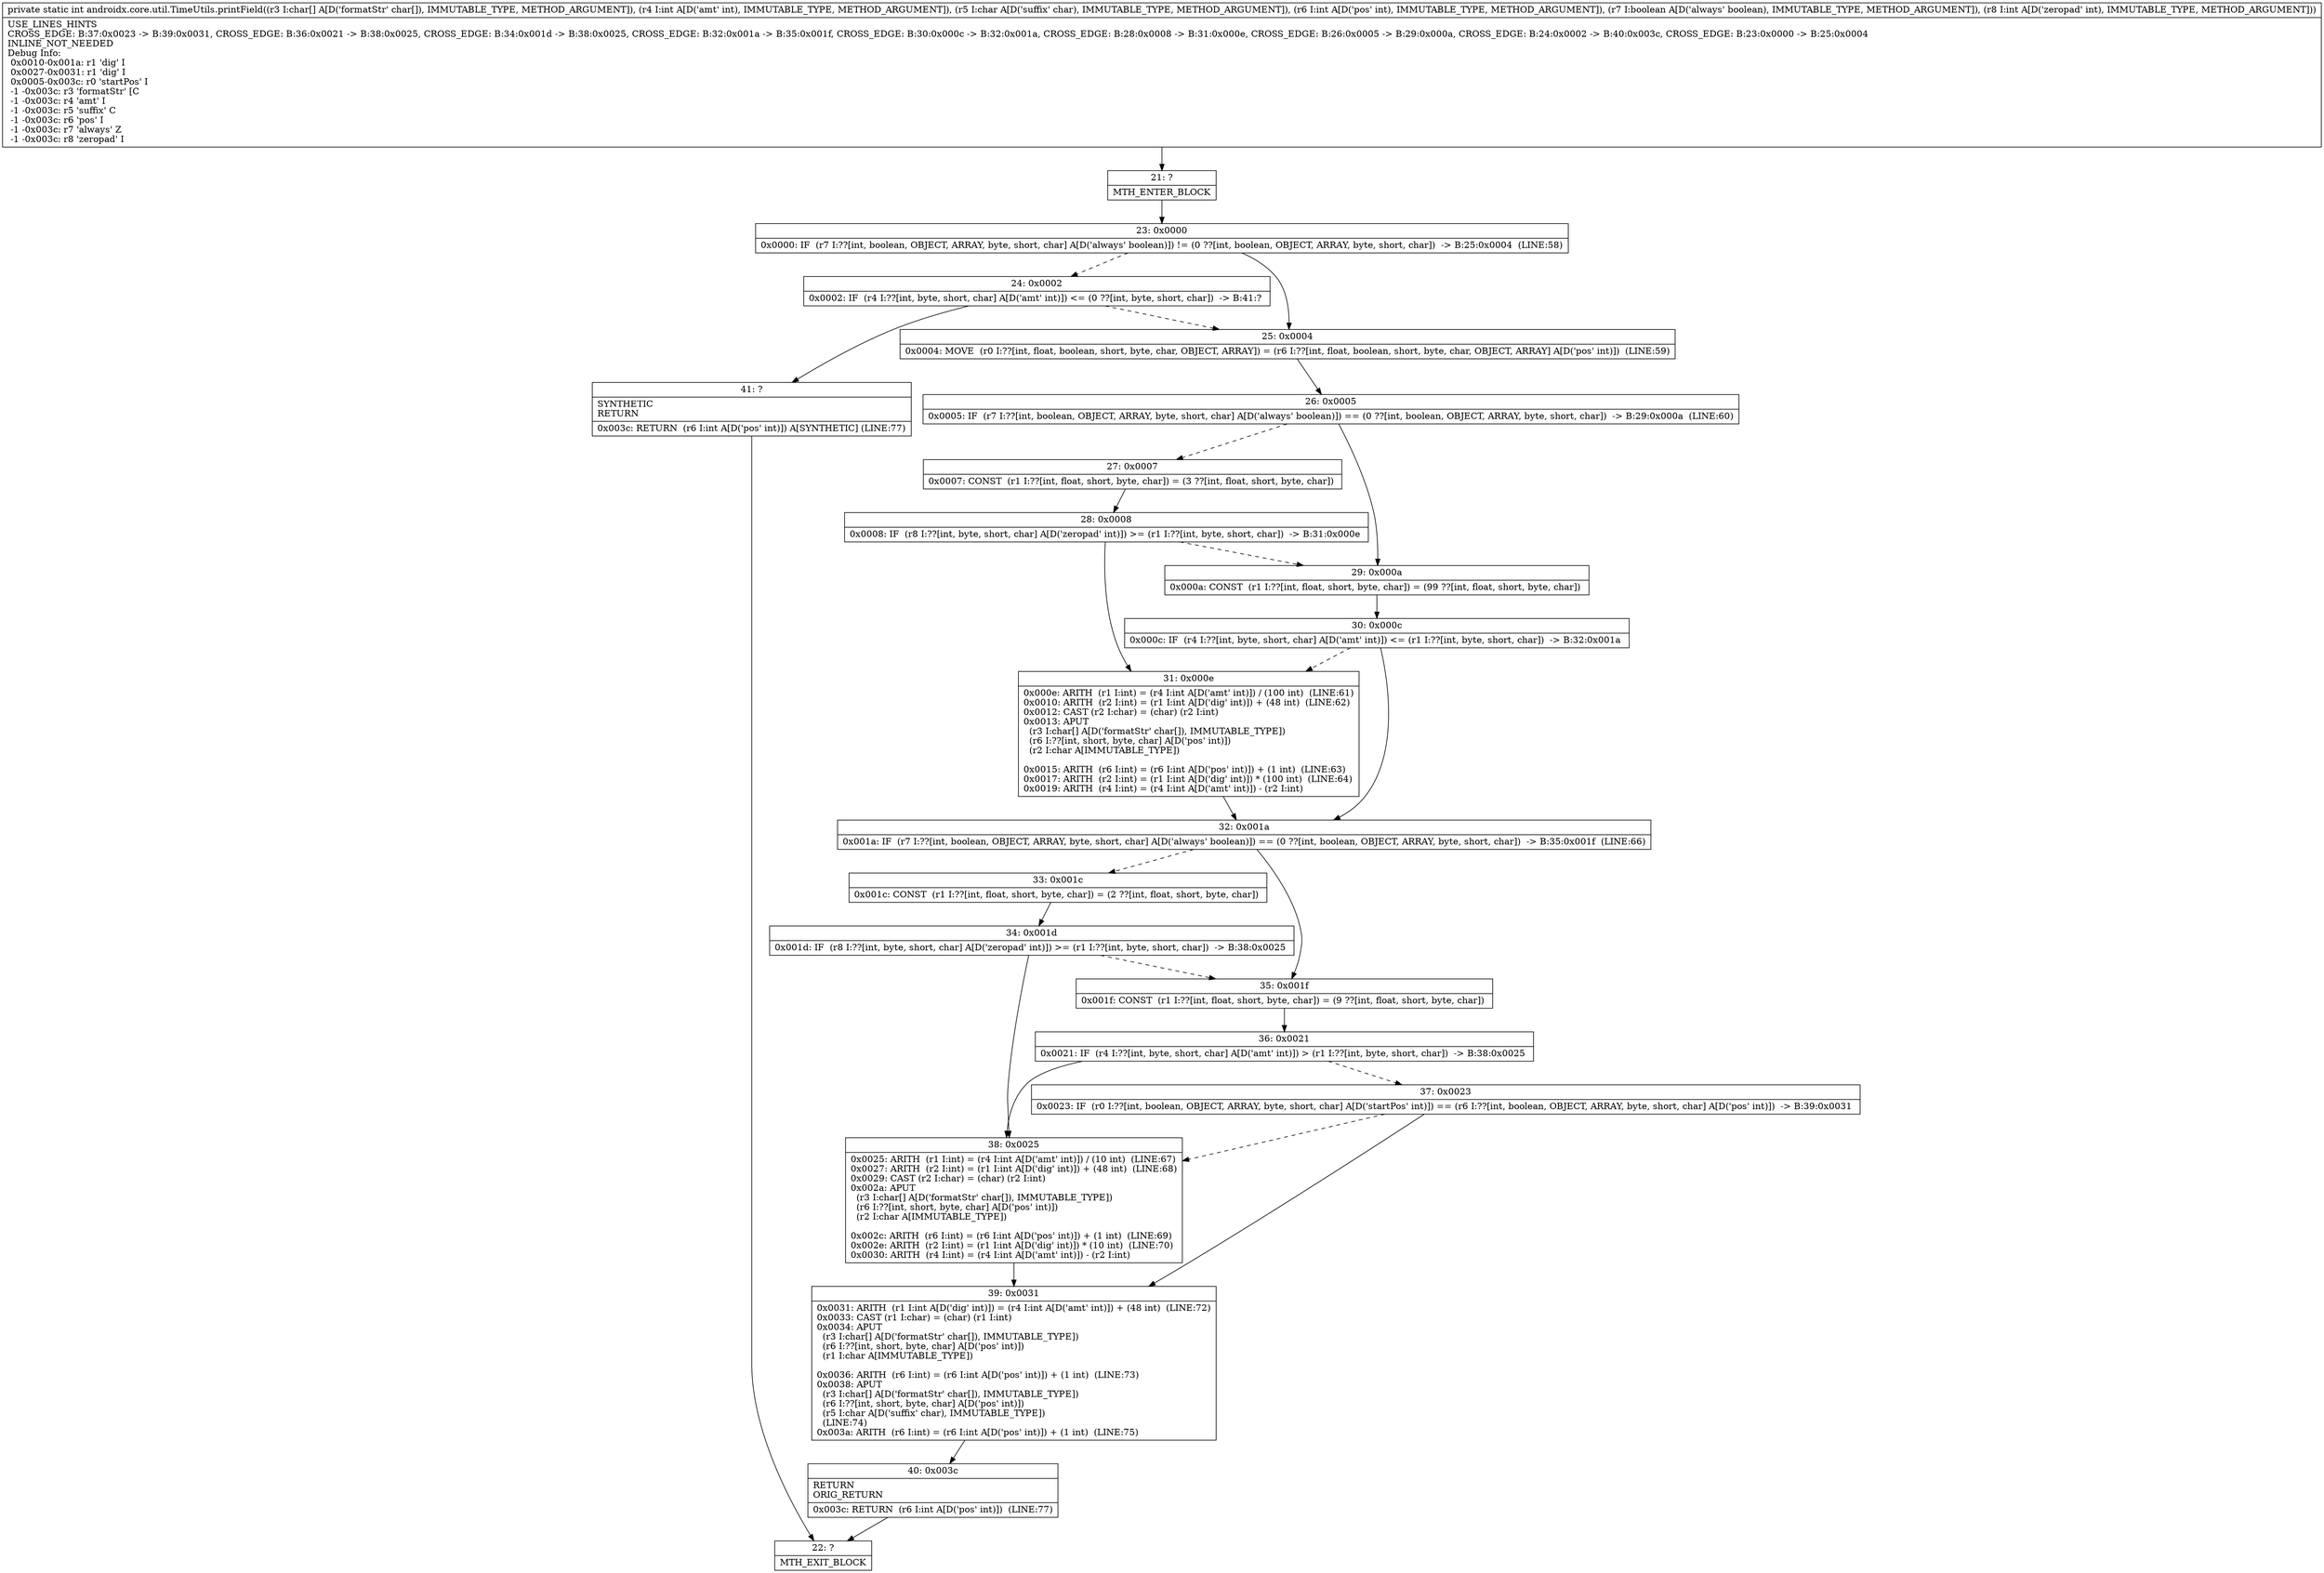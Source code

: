 digraph "CFG forandroidx.core.util.TimeUtils.printField([CICIZI)I" {
Node_21 [shape=record,label="{21\:\ ?|MTH_ENTER_BLOCK\l}"];
Node_23 [shape=record,label="{23\:\ 0x0000|0x0000: IF  (r7 I:??[int, boolean, OBJECT, ARRAY, byte, short, char] A[D('always' boolean)]) != (0 ??[int, boolean, OBJECT, ARRAY, byte, short, char])  \-\> B:25:0x0004  (LINE:58)\l}"];
Node_24 [shape=record,label="{24\:\ 0x0002|0x0002: IF  (r4 I:??[int, byte, short, char] A[D('amt' int)]) \<= (0 ??[int, byte, short, char])  \-\> B:41:? \l}"];
Node_41 [shape=record,label="{41\:\ ?|SYNTHETIC\lRETURN\l|0x003c: RETURN  (r6 I:int A[D('pos' int)]) A[SYNTHETIC] (LINE:77)\l}"];
Node_22 [shape=record,label="{22\:\ ?|MTH_EXIT_BLOCK\l}"];
Node_25 [shape=record,label="{25\:\ 0x0004|0x0004: MOVE  (r0 I:??[int, float, boolean, short, byte, char, OBJECT, ARRAY]) = (r6 I:??[int, float, boolean, short, byte, char, OBJECT, ARRAY] A[D('pos' int)])  (LINE:59)\l}"];
Node_26 [shape=record,label="{26\:\ 0x0005|0x0005: IF  (r7 I:??[int, boolean, OBJECT, ARRAY, byte, short, char] A[D('always' boolean)]) == (0 ??[int, boolean, OBJECT, ARRAY, byte, short, char])  \-\> B:29:0x000a  (LINE:60)\l}"];
Node_27 [shape=record,label="{27\:\ 0x0007|0x0007: CONST  (r1 I:??[int, float, short, byte, char]) = (3 ??[int, float, short, byte, char]) \l}"];
Node_28 [shape=record,label="{28\:\ 0x0008|0x0008: IF  (r8 I:??[int, byte, short, char] A[D('zeropad' int)]) \>= (r1 I:??[int, byte, short, char])  \-\> B:31:0x000e \l}"];
Node_31 [shape=record,label="{31\:\ 0x000e|0x000e: ARITH  (r1 I:int) = (r4 I:int A[D('amt' int)]) \/ (100 int)  (LINE:61)\l0x0010: ARITH  (r2 I:int) = (r1 I:int A[D('dig' int)]) + (48 int)  (LINE:62)\l0x0012: CAST (r2 I:char) = (char) (r2 I:int) \l0x0013: APUT  \l  (r3 I:char[] A[D('formatStr' char[]), IMMUTABLE_TYPE])\l  (r6 I:??[int, short, byte, char] A[D('pos' int)])\l  (r2 I:char A[IMMUTABLE_TYPE])\l \l0x0015: ARITH  (r6 I:int) = (r6 I:int A[D('pos' int)]) + (1 int)  (LINE:63)\l0x0017: ARITH  (r2 I:int) = (r1 I:int A[D('dig' int)]) * (100 int)  (LINE:64)\l0x0019: ARITH  (r4 I:int) = (r4 I:int A[D('amt' int)]) \- (r2 I:int) \l}"];
Node_32 [shape=record,label="{32\:\ 0x001a|0x001a: IF  (r7 I:??[int, boolean, OBJECT, ARRAY, byte, short, char] A[D('always' boolean)]) == (0 ??[int, boolean, OBJECT, ARRAY, byte, short, char])  \-\> B:35:0x001f  (LINE:66)\l}"];
Node_33 [shape=record,label="{33\:\ 0x001c|0x001c: CONST  (r1 I:??[int, float, short, byte, char]) = (2 ??[int, float, short, byte, char]) \l}"];
Node_34 [shape=record,label="{34\:\ 0x001d|0x001d: IF  (r8 I:??[int, byte, short, char] A[D('zeropad' int)]) \>= (r1 I:??[int, byte, short, char])  \-\> B:38:0x0025 \l}"];
Node_38 [shape=record,label="{38\:\ 0x0025|0x0025: ARITH  (r1 I:int) = (r4 I:int A[D('amt' int)]) \/ (10 int)  (LINE:67)\l0x0027: ARITH  (r2 I:int) = (r1 I:int A[D('dig' int)]) + (48 int)  (LINE:68)\l0x0029: CAST (r2 I:char) = (char) (r2 I:int) \l0x002a: APUT  \l  (r3 I:char[] A[D('formatStr' char[]), IMMUTABLE_TYPE])\l  (r6 I:??[int, short, byte, char] A[D('pos' int)])\l  (r2 I:char A[IMMUTABLE_TYPE])\l \l0x002c: ARITH  (r6 I:int) = (r6 I:int A[D('pos' int)]) + (1 int)  (LINE:69)\l0x002e: ARITH  (r2 I:int) = (r1 I:int A[D('dig' int)]) * (10 int)  (LINE:70)\l0x0030: ARITH  (r4 I:int) = (r4 I:int A[D('amt' int)]) \- (r2 I:int) \l}"];
Node_39 [shape=record,label="{39\:\ 0x0031|0x0031: ARITH  (r1 I:int A[D('dig' int)]) = (r4 I:int A[D('amt' int)]) + (48 int)  (LINE:72)\l0x0033: CAST (r1 I:char) = (char) (r1 I:int) \l0x0034: APUT  \l  (r3 I:char[] A[D('formatStr' char[]), IMMUTABLE_TYPE])\l  (r6 I:??[int, short, byte, char] A[D('pos' int)])\l  (r1 I:char A[IMMUTABLE_TYPE])\l \l0x0036: ARITH  (r6 I:int) = (r6 I:int A[D('pos' int)]) + (1 int)  (LINE:73)\l0x0038: APUT  \l  (r3 I:char[] A[D('formatStr' char[]), IMMUTABLE_TYPE])\l  (r6 I:??[int, short, byte, char] A[D('pos' int)])\l  (r5 I:char A[D('suffix' char), IMMUTABLE_TYPE])\l  (LINE:74)\l0x003a: ARITH  (r6 I:int) = (r6 I:int A[D('pos' int)]) + (1 int)  (LINE:75)\l}"];
Node_40 [shape=record,label="{40\:\ 0x003c|RETURN\lORIG_RETURN\l|0x003c: RETURN  (r6 I:int A[D('pos' int)])  (LINE:77)\l}"];
Node_35 [shape=record,label="{35\:\ 0x001f|0x001f: CONST  (r1 I:??[int, float, short, byte, char]) = (9 ??[int, float, short, byte, char]) \l}"];
Node_36 [shape=record,label="{36\:\ 0x0021|0x0021: IF  (r4 I:??[int, byte, short, char] A[D('amt' int)]) \> (r1 I:??[int, byte, short, char])  \-\> B:38:0x0025 \l}"];
Node_37 [shape=record,label="{37\:\ 0x0023|0x0023: IF  (r0 I:??[int, boolean, OBJECT, ARRAY, byte, short, char] A[D('startPos' int)]) == (r6 I:??[int, boolean, OBJECT, ARRAY, byte, short, char] A[D('pos' int)])  \-\> B:39:0x0031 \l}"];
Node_29 [shape=record,label="{29\:\ 0x000a|0x000a: CONST  (r1 I:??[int, float, short, byte, char]) = (99 ??[int, float, short, byte, char]) \l}"];
Node_30 [shape=record,label="{30\:\ 0x000c|0x000c: IF  (r4 I:??[int, byte, short, char] A[D('amt' int)]) \<= (r1 I:??[int, byte, short, char])  \-\> B:32:0x001a \l}"];
MethodNode[shape=record,label="{private static int androidx.core.util.TimeUtils.printField((r3 I:char[] A[D('formatStr' char[]), IMMUTABLE_TYPE, METHOD_ARGUMENT]), (r4 I:int A[D('amt' int), IMMUTABLE_TYPE, METHOD_ARGUMENT]), (r5 I:char A[D('suffix' char), IMMUTABLE_TYPE, METHOD_ARGUMENT]), (r6 I:int A[D('pos' int), IMMUTABLE_TYPE, METHOD_ARGUMENT]), (r7 I:boolean A[D('always' boolean), IMMUTABLE_TYPE, METHOD_ARGUMENT]), (r8 I:int A[D('zeropad' int), IMMUTABLE_TYPE, METHOD_ARGUMENT]))  | USE_LINES_HINTS\lCROSS_EDGE: B:37:0x0023 \-\> B:39:0x0031, CROSS_EDGE: B:36:0x0021 \-\> B:38:0x0025, CROSS_EDGE: B:34:0x001d \-\> B:38:0x0025, CROSS_EDGE: B:32:0x001a \-\> B:35:0x001f, CROSS_EDGE: B:30:0x000c \-\> B:32:0x001a, CROSS_EDGE: B:28:0x0008 \-\> B:31:0x000e, CROSS_EDGE: B:26:0x0005 \-\> B:29:0x000a, CROSS_EDGE: B:24:0x0002 \-\> B:40:0x003c, CROSS_EDGE: B:23:0x0000 \-\> B:25:0x0004\lINLINE_NOT_NEEDED\lDebug Info:\l  0x0010\-0x001a: r1 'dig' I\l  0x0027\-0x0031: r1 'dig' I\l  0x0005\-0x003c: r0 'startPos' I\l  \-1 \-0x003c: r3 'formatStr' [C\l  \-1 \-0x003c: r4 'amt' I\l  \-1 \-0x003c: r5 'suffix' C\l  \-1 \-0x003c: r6 'pos' I\l  \-1 \-0x003c: r7 'always' Z\l  \-1 \-0x003c: r8 'zeropad' I\l}"];
MethodNode -> Node_21;Node_21 -> Node_23;
Node_23 -> Node_24[style=dashed];
Node_23 -> Node_25;
Node_24 -> Node_25[style=dashed];
Node_24 -> Node_41;
Node_41 -> Node_22;
Node_25 -> Node_26;
Node_26 -> Node_27[style=dashed];
Node_26 -> Node_29;
Node_27 -> Node_28;
Node_28 -> Node_29[style=dashed];
Node_28 -> Node_31;
Node_31 -> Node_32;
Node_32 -> Node_33[style=dashed];
Node_32 -> Node_35;
Node_33 -> Node_34;
Node_34 -> Node_35[style=dashed];
Node_34 -> Node_38;
Node_38 -> Node_39;
Node_39 -> Node_40;
Node_40 -> Node_22;
Node_35 -> Node_36;
Node_36 -> Node_37[style=dashed];
Node_36 -> Node_38;
Node_37 -> Node_38[style=dashed];
Node_37 -> Node_39;
Node_29 -> Node_30;
Node_30 -> Node_31[style=dashed];
Node_30 -> Node_32;
}

